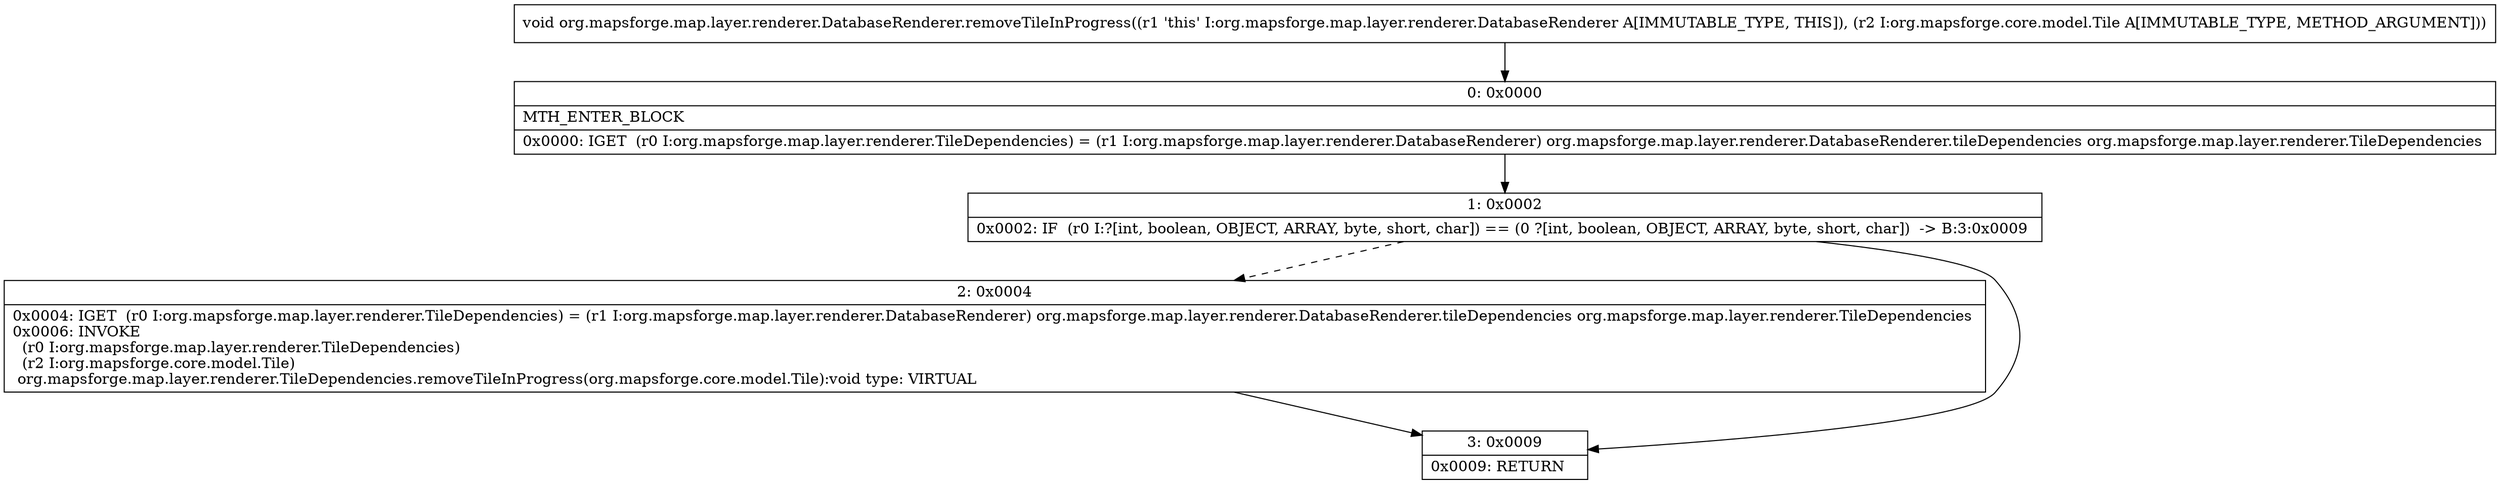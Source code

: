 digraph "CFG fororg.mapsforge.map.layer.renderer.DatabaseRenderer.removeTileInProgress(Lorg\/mapsforge\/core\/model\/Tile;)V" {
Node_0 [shape=record,label="{0\:\ 0x0000|MTH_ENTER_BLOCK\l|0x0000: IGET  (r0 I:org.mapsforge.map.layer.renderer.TileDependencies) = (r1 I:org.mapsforge.map.layer.renderer.DatabaseRenderer) org.mapsforge.map.layer.renderer.DatabaseRenderer.tileDependencies org.mapsforge.map.layer.renderer.TileDependencies \l}"];
Node_1 [shape=record,label="{1\:\ 0x0002|0x0002: IF  (r0 I:?[int, boolean, OBJECT, ARRAY, byte, short, char]) == (0 ?[int, boolean, OBJECT, ARRAY, byte, short, char])  \-\> B:3:0x0009 \l}"];
Node_2 [shape=record,label="{2\:\ 0x0004|0x0004: IGET  (r0 I:org.mapsforge.map.layer.renderer.TileDependencies) = (r1 I:org.mapsforge.map.layer.renderer.DatabaseRenderer) org.mapsforge.map.layer.renderer.DatabaseRenderer.tileDependencies org.mapsforge.map.layer.renderer.TileDependencies \l0x0006: INVOKE  \l  (r0 I:org.mapsforge.map.layer.renderer.TileDependencies)\l  (r2 I:org.mapsforge.core.model.Tile)\l org.mapsforge.map.layer.renderer.TileDependencies.removeTileInProgress(org.mapsforge.core.model.Tile):void type: VIRTUAL \l}"];
Node_3 [shape=record,label="{3\:\ 0x0009|0x0009: RETURN   \l}"];
MethodNode[shape=record,label="{void org.mapsforge.map.layer.renderer.DatabaseRenderer.removeTileInProgress((r1 'this' I:org.mapsforge.map.layer.renderer.DatabaseRenderer A[IMMUTABLE_TYPE, THIS]), (r2 I:org.mapsforge.core.model.Tile A[IMMUTABLE_TYPE, METHOD_ARGUMENT])) }"];
MethodNode -> Node_0;
Node_0 -> Node_1;
Node_1 -> Node_2[style=dashed];
Node_1 -> Node_3;
Node_2 -> Node_3;
}


